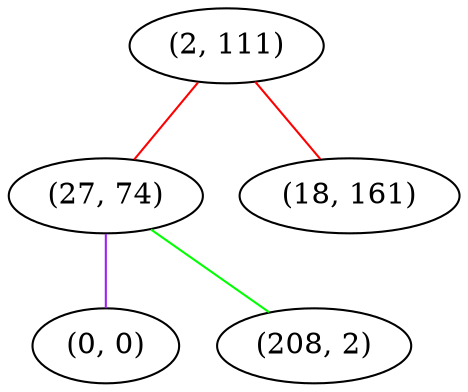 graph "" {
"(2, 111)";
"(27, 74)";
"(0, 0)";
"(208, 2)";
"(18, 161)";
"(2, 111)" -- "(27, 74)"  [color=red, key=0, weight=1];
"(2, 111)" -- "(18, 161)"  [color=red, key=0, weight=1];
"(27, 74)" -- "(0, 0)"  [color=purple, key=0, weight=4];
"(27, 74)" -- "(208, 2)"  [color=green, key=0, weight=2];
}
